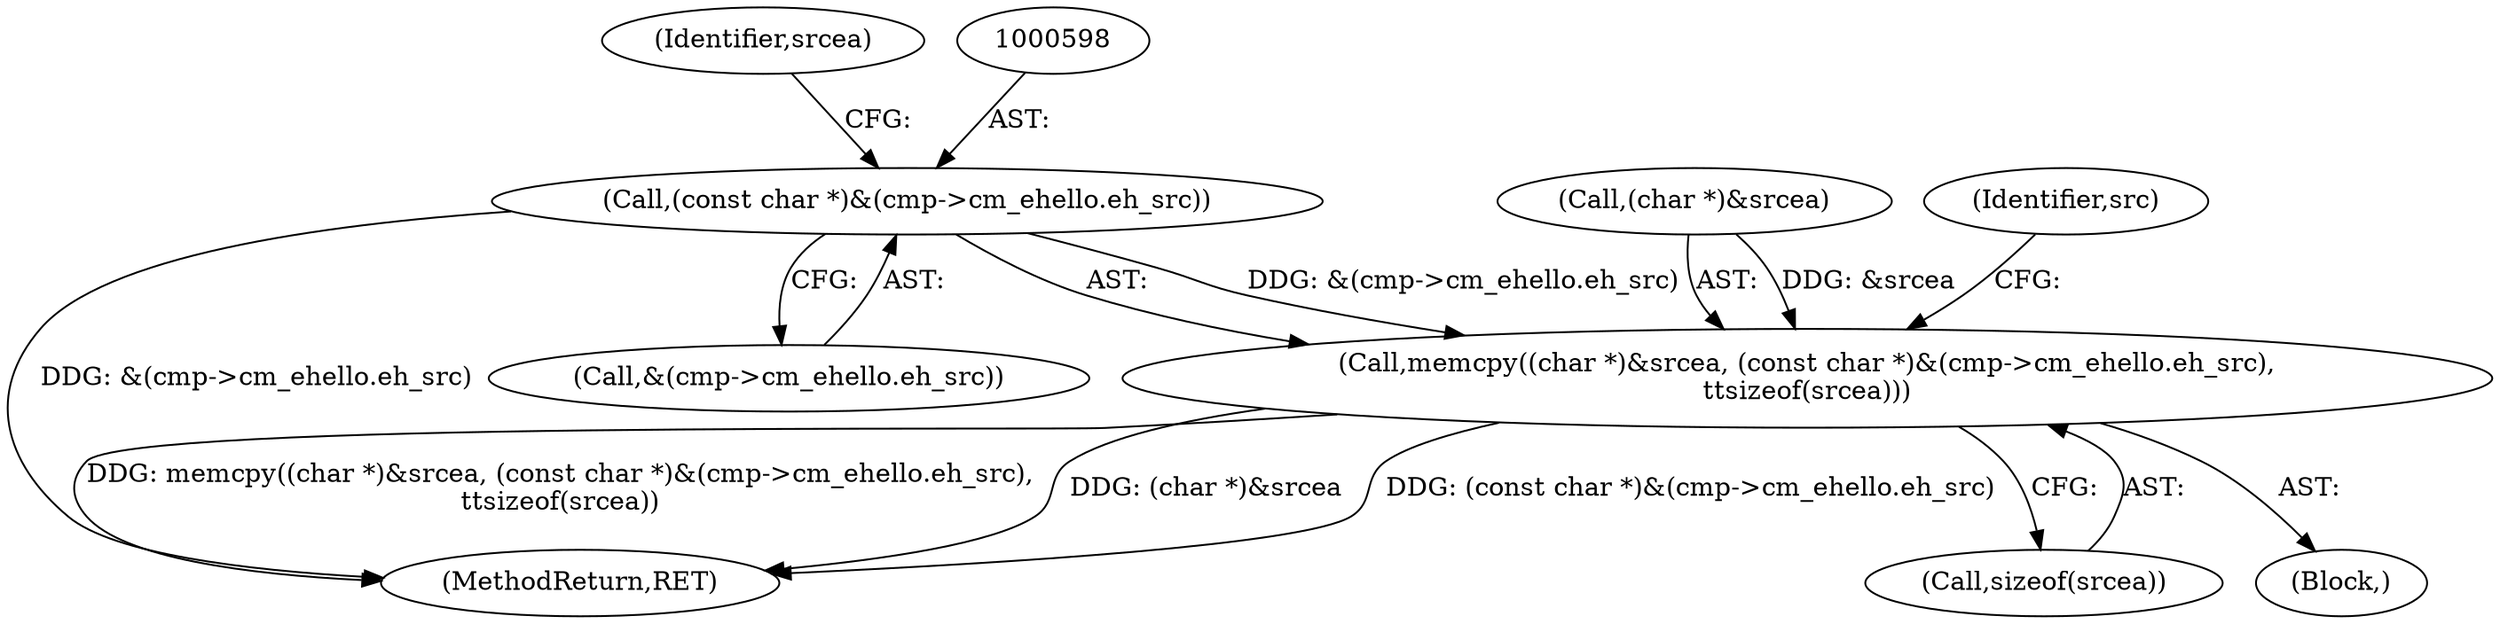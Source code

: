 digraph "0_tcpdump_c6e0531b5def26ecf912e8de6ade86cbdaed3751_0@pointer" {
"1000597" [label="(Call,(const char *)&(cmp->cm_ehello.eh_src))"];
"1000592" [label="(Call,memcpy((char *)&srcea, (const char *)&(cmp->cm_ehello.eh_src),\n\t\tsizeof(srcea)))"];
"1000722" [label="(MethodReturn,RET)"];
"1000593" [label="(Call,(char *)&srcea)"];
"1000608" [label="(Identifier,src)"];
"1000597" [label="(Call,(const char *)&(cmp->cm_ehello.eh_src))"];
"1000599" [label="(Call,&(cmp->cm_ehello.eh_src))"];
"1000592" [label="(Call,memcpy((char *)&srcea, (const char *)&(cmp->cm_ehello.eh_src),\n\t\tsizeof(srcea)))"];
"1000606" [label="(Identifier,srcea)"];
"1000605" [label="(Call,sizeof(srcea))"];
"1000146" [label="(Block,)"];
"1000597" -> "1000592"  [label="AST: "];
"1000597" -> "1000599"  [label="CFG: "];
"1000598" -> "1000597"  [label="AST: "];
"1000599" -> "1000597"  [label="AST: "];
"1000606" -> "1000597"  [label="CFG: "];
"1000597" -> "1000722"  [label="DDG: &(cmp->cm_ehello.eh_src)"];
"1000597" -> "1000592"  [label="DDG: &(cmp->cm_ehello.eh_src)"];
"1000592" -> "1000146"  [label="AST: "];
"1000592" -> "1000605"  [label="CFG: "];
"1000593" -> "1000592"  [label="AST: "];
"1000605" -> "1000592"  [label="AST: "];
"1000608" -> "1000592"  [label="CFG: "];
"1000592" -> "1000722"  [label="DDG: (const char *)&(cmp->cm_ehello.eh_src)"];
"1000592" -> "1000722"  [label="DDG: memcpy((char *)&srcea, (const char *)&(cmp->cm_ehello.eh_src),\n\t\tsizeof(srcea))"];
"1000592" -> "1000722"  [label="DDG: (char *)&srcea"];
"1000593" -> "1000592"  [label="DDG: &srcea"];
}
